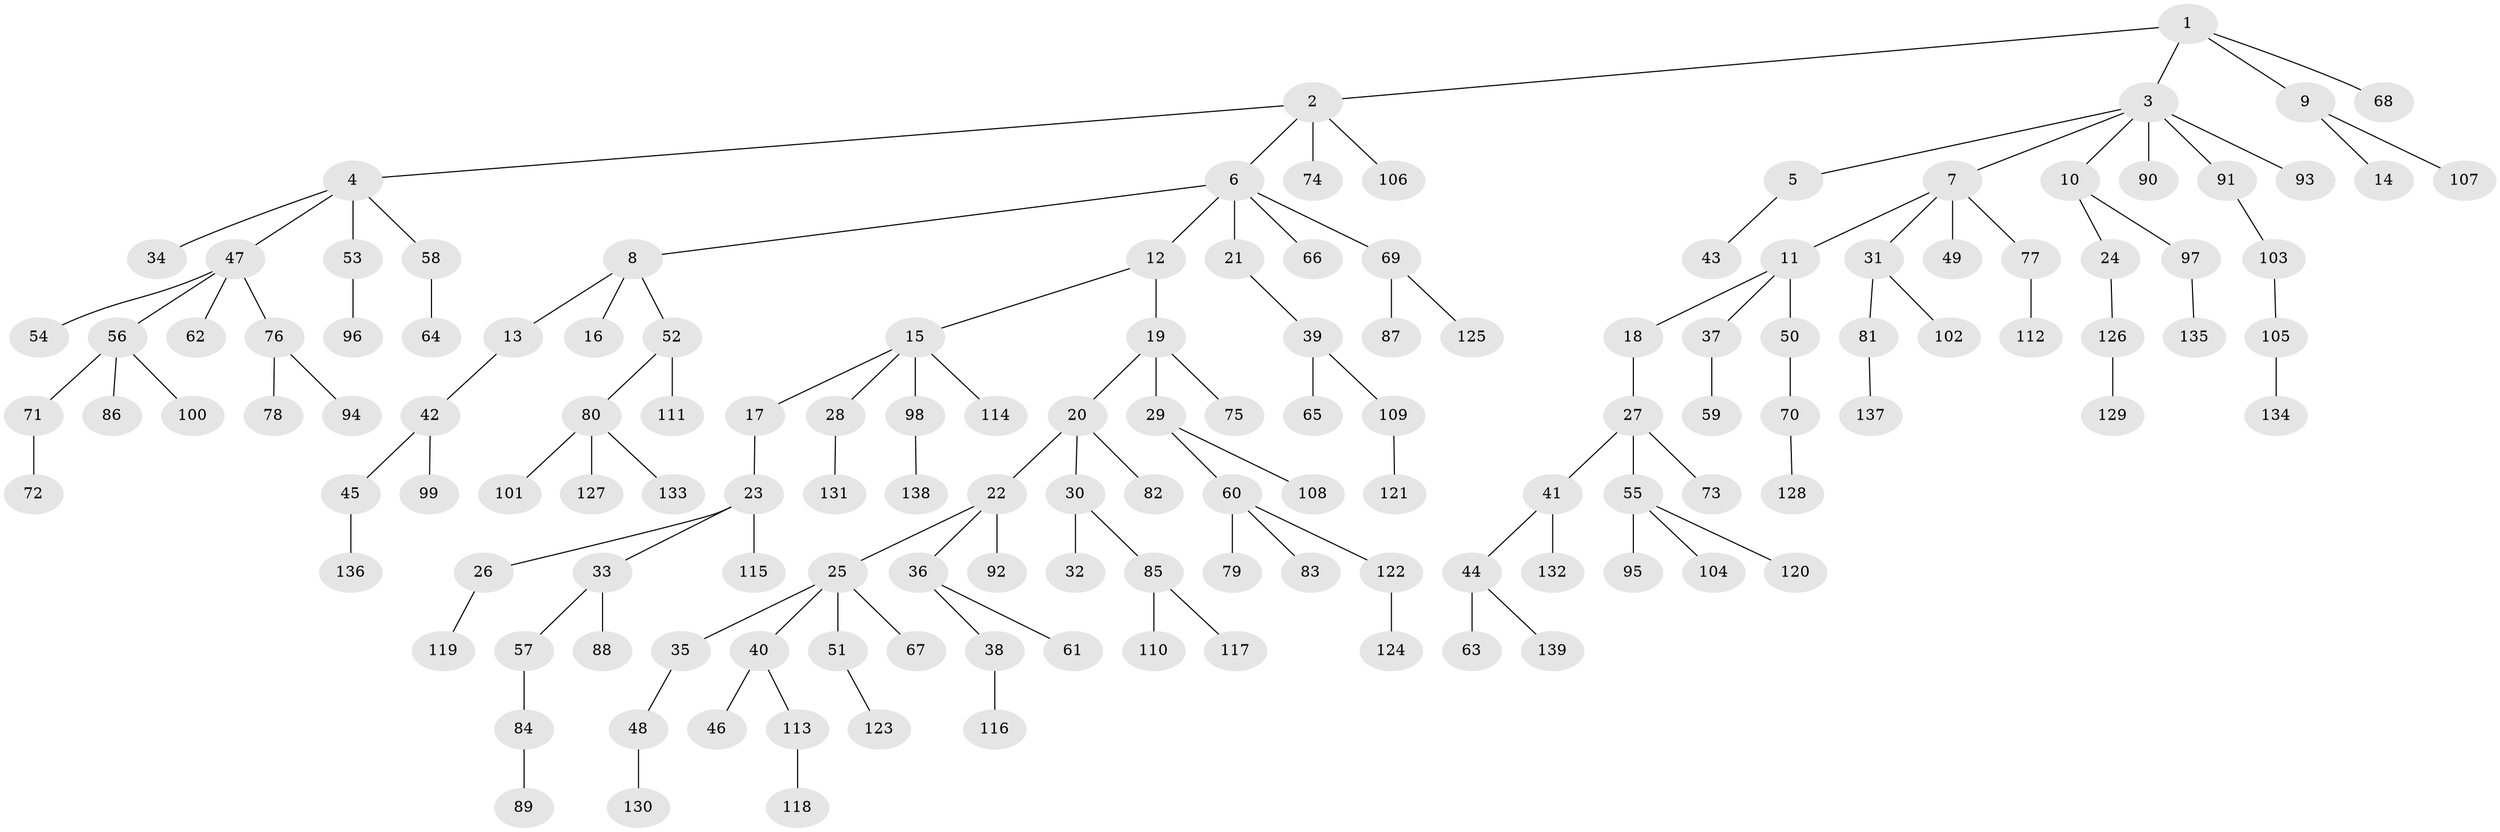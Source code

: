 // Generated by graph-tools (version 1.1) at 2025/36/03/09/25 02:36:52]
// undirected, 139 vertices, 138 edges
graph export_dot {
graph [start="1"]
  node [color=gray90,style=filled];
  1;
  2;
  3;
  4;
  5;
  6;
  7;
  8;
  9;
  10;
  11;
  12;
  13;
  14;
  15;
  16;
  17;
  18;
  19;
  20;
  21;
  22;
  23;
  24;
  25;
  26;
  27;
  28;
  29;
  30;
  31;
  32;
  33;
  34;
  35;
  36;
  37;
  38;
  39;
  40;
  41;
  42;
  43;
  44;
  45;
  46;
  47;
  48;
  49;
  50;
  51;
  52;
  53;
  54;
  55;
  56;
  57;
  58;
  59;
  60;
  61;
  62;
  63;
  64;
  65;
  66;
  67;
  68;
  69;
  70;
  71;
  72;
  73;
  74;
  75;
  76;
  77;
  78;
  79;
  80;
  81;
  82;
  83;
  84;
  85;
  86;
  87;
  88;
  89;
  90;
  91;
  92;
  93;
  94;
  95;
  96;
  97;
  98;
  99;
  100;
  101;
  102;
  103;
  104;
  105;
  106;
  107;
  108;
  109;
  110;
  111;
  112;
  113;
  114;
  115;
  116;
  117;
  118;
  119;
  120;
  121;
  122;
  123;
  124;
  125;
  126;
  127;
  128;
  129;
  130;
  131;
  132;
  133;
  134;
  135;
  136;
  137;
  138;
  139;
  1 -- 2;
  1 -- 3;
  1 -- 9;
  1 -- 68;
  2 -- 4;
  2 -- 6;
  2 -- 74;
  2 -- 106;
  3 -- 5;
  3 -- 7;
  3 -- 10;
  3 -- 90;
  3 -- 91;
  3 -- 93;
  4 -- 34;
  4 -- 47;
  4 -- 53;
  4 -- 58;
  5 -- 43;
  6 -- 8;
  6 -- 12;
  6 -- 21;
  6 -- 66;
  6 -- 69;
  7 -- 11;
  7 -- 31;
  7 -- 49;
  7 -- 77;
  8 -- 13;
  8 -- 16;
  8 -- 52;
  9 -- 14;
  9 -- 107;
  10 -- 24;
  10 -- 97;
  11 -- 18;
  11 -- 37;
  11 -- 50;
  12 -- 15;
  12 -- 19;
  13 -- 42;
  15 -- 17;
  15 -- 28;
  15 -- 98;
  15 -- 114;
  17 -- 23;
  18 -- 27;
  19 -- 20;
  19 -- 29;
  19 -- 75;
  20 -- 22;
  20 -- 30;
  20 -- 82;
  21 -- 39;
  22 -- 25;
  22 -- 36;
  22 -- 92;
  23 -- 26;
  23 -- 33;
  23 -- 115;
  24 -- 126;
  25 -- 35;
  25 -- 40;
  25 -- 51;
  25 -- 67;
  26 -- 119;
  27 -- 41;
  27 -- 55;
  27 -- 73;
  28 -- 131;
  29 -- 60;
  29 -- 108;
  30 -- 32;
  30 -- 85;
  31 -- 81;
  31 -- 102;
  33 -- 57;
  33 -- 88;
  35 -- 48;
  36 -- 38;
  36 -- 61;
  37 -- 59;
  38 -- 116;
  39 -- 65;
  39 -- 109;
  40 -- 46;
  40 -- 113;
  41 -- 44;
  41 -- 132;
  42 -- 45;
  42 -- 99;
  44 -- 63;
  44 -- 139;
  45 -- 136;
  47 -- 54;
  47 -- 56;
  47 -- 62;
  47 -- 76;
  48 -- 130;
  50 -- 70;
  51 -- 123;
  52 -- 80;
  52 -- 111;
  53 -- 96;
  55 -- 95;
  55 -- 104;
  55 -- 120;
  56 -- 71;
  56 -- 86;
  56 -- 100;
  57 -- 84;
  58 -- 64;
  60 -- 79;
  60 -- 83;
  60 -- 122;
  69 -- 87;
  69 -- 125;
  70 -- 128;
  71 -- 72;
  76 -- 78;
  76 -- 94;
  77 -- 112;
  80 -- 101;
  80 -- 127;
  80 -- 133;
  81 -- 137;
  84 -- 89;
  85 -- 110;
  85 -- 117;
  91 -- 103;
  97 -- 135;
  98 -- 138;
  103 -- 105;
  105 -- 134;
  109 -- 121;
  113 -- 118;
  122 -- 124;
  126 -- 129;
}
